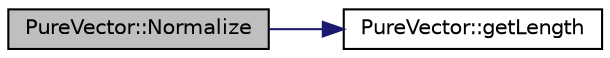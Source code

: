 digraph "PureVector::Normalize"
{
 // LATEX_PDF_SIZE
  edge [fontname="Helvetica",fontsize="10",labelfontname="Helvetica",labelfontsize="10"];
  node [fontname="Helvetica",fontsize="10",shape=record];
  rankdir="LR";
  Node1 [label="PureVector::Normalize",height=0.2,width=0.4,color="black", fillcolor="grey75", style="filled", fontcolor="black",tooltip="Normalizes the coordinates."];
  Node1 -> Node2 [color="midnightblue",fontsize="10",style="solid",fontname="Helvetica"];
  Node2 [label="PureVector::getLength",height=0.2,width=0.4,color="black", fillcolor="white", style="filled",URL="$class_pure_vector.html#ab46a1c67a233f83d514d96194481f747",tooltip="Gets the length."];
}
